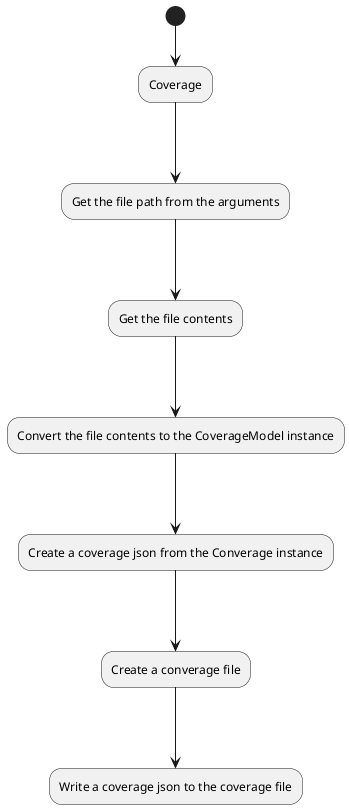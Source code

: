 @startuml codecov_conversion_activity 

(*) --> Coverage
---> "Get the file path from the arguments"
---> "Get the file contents"
---> "Convert the file contents to the CoverageModel instance"
---> "Create a coverage json from the Converage instance"
---> "Create a converage file"
---> "Write a coverage json to the coverage file"

@enduml
